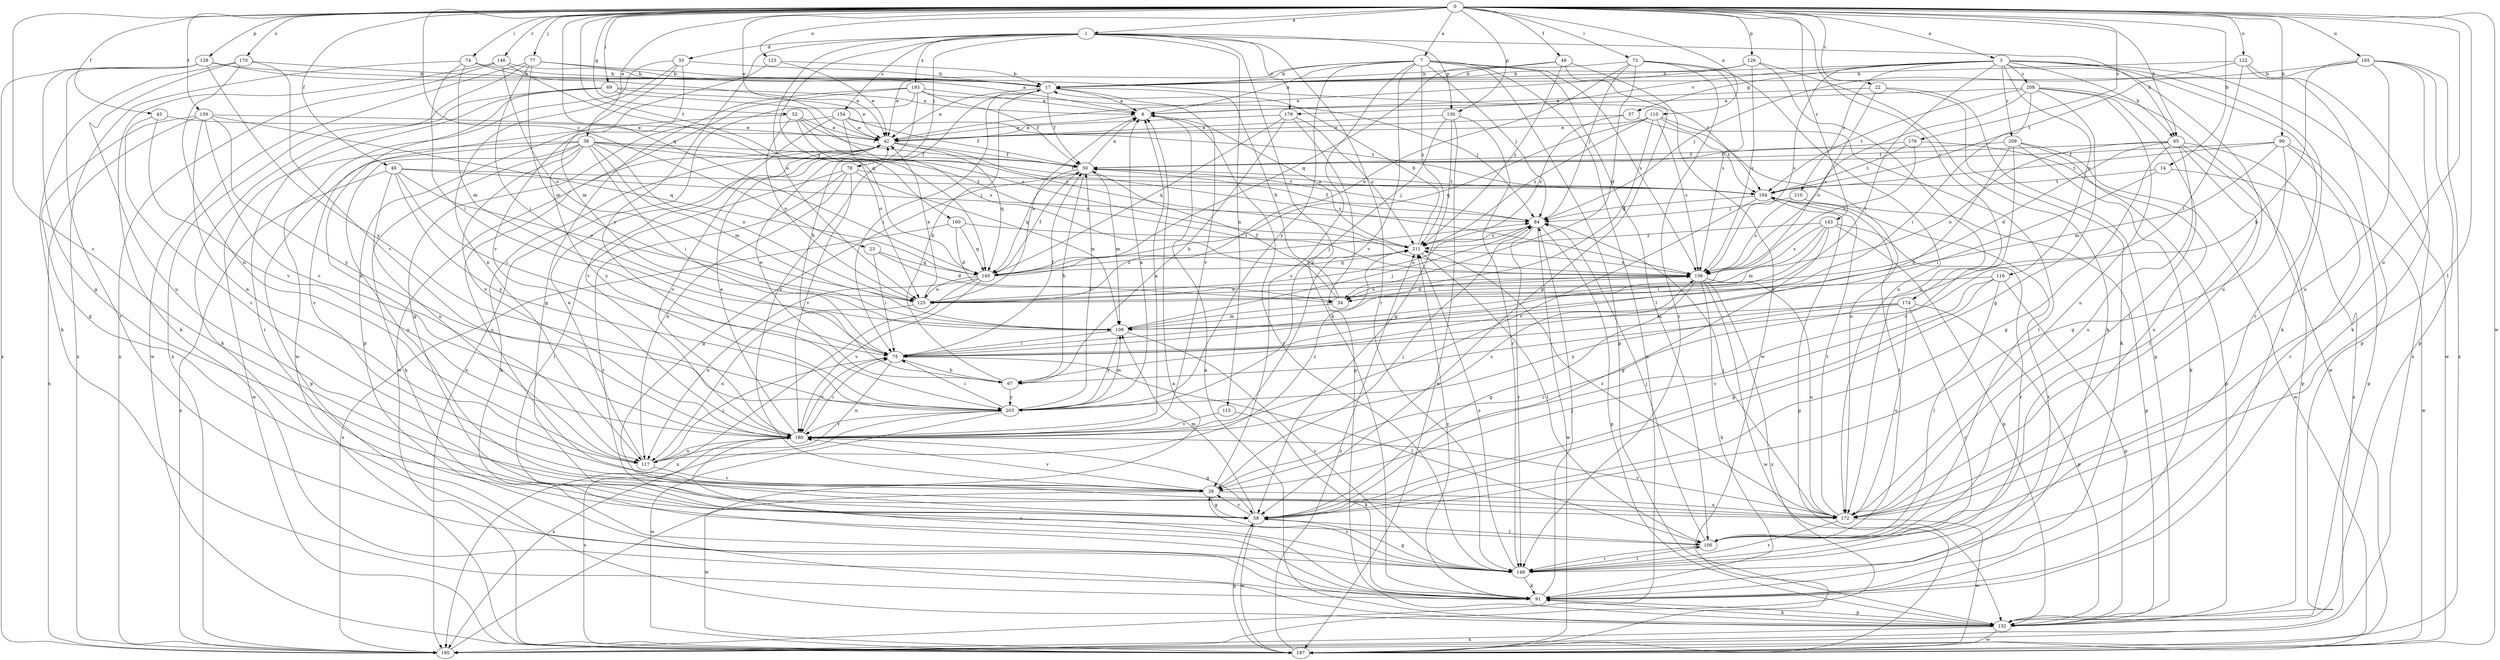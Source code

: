 strict digraph  {
0;
1;
3;
7;
8;
14;
17;
22;
23;
26;
33;
34;
38;
42;
43;
48;
49;
50;
52;
57;
58;
65;
67;
69;
72;
74;
75;
77;
78;
84;
90;
91;
100;
108;
110;
115;
116;
117;
122;
123;
125;
126;
129;
130;
132;
140;
143;
146;
148;
154;
156;
159;
160;
164;
165;
170;
172;
174;
176;
179;
180;
187;
193;
195;
203;
208;
209;
210;
211;
0 -> 1  [label=a];
0 -> 3  [label=a];
0 -> 7  [label=a];
0 -> 14  [label=b];
0 -> 22  [label=c];
0 -> 23  [label=c];
0 -> 26  [label=c];
0 -> 38  [label=e];
0 -> 42  [label=e];
0 -> 43  [label=f];
0 -> 48  [label=f];
0 -> 49  [label=f];
0 -> 52  [label=g];
0 -> 65  [label=h];
0 -> 69  [label=i];
0 -> 72  [label=i];
0 -> 74  [label=i];
0 -> 77  [label=j];
0 -> 90  [label=k];
0 -> 100  [label=l];
0 -> 110  [label=n];
0 -> 122  [label=o];
0 -> 123  [label=o];
0 -> 126  [label=p];
0 -> 129  [label=p];
0 -> 130  [label=p];
0 -> 140  [label=q];
0 -> 143  [label=r];
0 -> 146  [label=r];
0 -> 159  [label=t];
0 -> 160  [label=t];
0 -> 165  [label=u];
0 -> 170  [label=u];
0 -> 172  [label=u];
0 -> 174  [label=v];
0 -> 176  [label=v];
0 -> 187  [label=w];
1 -> 33  [label=d];
1 -> 65  [label=h];
1 -> 78  [label=j];
1 -> 91  [label=k];
1 -> 115  [label=n];
1 -> 125  [label=o];
1 -> 130  [label=p];
1 -> 140  [label=q];
1 -> 148  [label=r];
1 -> 154  [label=s];
1 -> 179  [label=v];
1 -> 193  [label=x];
1 -> 203  [label=y];
3 -> 17  [label=b];
3 -> 57  [label=g];
3 -> 65  [label=h];
3 -> 75  [label=i];
3 -> 91  [label=k];
3 -> 116  [label=n];
3 -> 148  [label=r];
3 -> 156  [label=s];
3 -> 172  [label=u];
3 -> 179  [label=v];
3 -> 187  [label=w];
3 -> 208  [label=z];
3 -> 209  [label=z];
3 -> 210  [label=z];
7 -> 8  [label=a];
7 -> 17  [label=b];
7 -> 26  [label=c];
7 -> 42  [label=e];
7 -> 84  [label=j];
7 -> 100  [label=l];
7 -> 132  [label=p];
7 -> 156  [label=s];
7 -> 180  [label=v];
7 -> 195  [label=x];
7 -> 203  [label=y];
7 -> 211  [label=z];
8 -> 42  [label=e];
8 -> 148  [label=r];
14 -> 75  [label=i];
14 -> 164  [label=t];
14 -> 187  [label=w];
17 -> 8  [label=a];
17 -> 26  [label=c];
17 -> 42  [label=e];
17 -> 50  [label=f];
17 -> 75  [label=i];
17 -> 180  [label=v];
22 -> 8  [label=a];
22 -> 91  [label=k];
22 -> 125  [label=o];
22 -> 132  [label=p];
23 -> 34  [label=d];
23 -> 75  [label=i];
23 -> 140  [label=q];
26 -> 58  [label=g];
26 -> 84  [label=j];
26 -> 172  [label=u];
26 -> 180  [label=v];
26 -> 187  [label=w];
33 -> 17  [label=b];
33 -> 117  [label=n];
33 -> 132  [label=p];
33 -> 180  [label=v];
33 -> 187  [label=w];
34 -> 17  [label=b];
34 -> 50  [label=f];
34 -> 108  [label=m];
38 -> 50  [label=f];
38 -> 75  [label=i];
38 -> 91  [label=k];
38 -> 108  [label=m];
38 -> 125  [label=o];
38 -> 132  [label=p];
38 -> 156  [label=s];
38 -> 164  [label=t];
38 -> 172  [label=u];
38 -> 180  [label=v];
38 -> 187  [label=w];
38 -> 203  [label=y];
42 -> 50  [label=f];
42 -> 91  [label=k];
42 -> 140  [label=q];
42 -> 156  [label=s];
42 -> 172  [label=u];
42 -> 180  [label=v];
43 -> 26  [label=c];
43 -> 42  [label=e];
43 -> 180  [label=v];
48 -> 17  [label=b];
48 -> 58  [label=g];
48 -> 140  [label=q];
48 -> 187  [label=w];
48 -> 211  [label=z];
49 -> 75  [label=i];
49 -> 84  [label=j];
49 -> 117  [label=n];
49 -> 125  [label=o];
49 -> 164  [label=t];
49 -> 195  [label=x];
49 -> 203  [label=y];
50 -> 8  [label=a];
50 -> 58  [label=g];
50 -> 67  [label=h];
50 -> 84  [label=j];
50 -> 108  [label=m];
50 -> 140  [label=q];
50 -> 164  [label=t];
52 -> 26  [label=c];
52 -> 42  [label=e];
52 -> 50  [label=f];
52 -> 125  [label=o];
52 -> 156  [label=s];
52 -> 211  [label=z];
57 -> 42  [label=e];
57 -> 164  [label=t];
57 -> 211  [label=z];
58 -> 26  [label=c];
58 -> 100  [label=l];
58 -> 108  [label=m];
58 -> 187  [label=w];
65 -> 34  [label=d];
65 -> 50  [label=f];
65 -> 58  [label=g];
65 -> 100  [label=l];
65 -> 125  [label=o];
65 -> 132  [label=p];
65 -> 172  [label=u];
65 -> 195  [label=x];
67 -> 17  [label=b];
67 -> 42  [label=e];
67 -> 203  [label=y];
69 -> 8  [label=a];
69 -> 42  [label=e];
69 -> 91  [label=k];
69 -> 117  [label=n];
69 -> 148  [label=r];
69 -> 156  [label=s];
72 -> 17  [label=b];
72 -> 34  [label=d];
72 -> 84  [label=j];
72 -> 125  [label=o];
72 -> 148  [label=r];
72 -> 156  [label=s];
72 -> 172  [label=u];
74 -> 17  [label=b];
74 -> 42  [label=e];
74 -> 75  [label=i];
74 -> 108  [label=m];
74 -> 195  [label=x];
75 -> 50  [label=f];
75 -> 67  [label=h];
75 -> 100  [label=l];
75 -> 117  [label=n];
75 -> 180  [label=v];
77 -> 17  [label=b];
77 -> 75  [label=i];
77 -> 108  [label=m];
77 -> 164  [label=t];
77 -> 187  [label=w];
77 -> 195  [label=x];
78 -> 100  [label=l];
78 -> 108  [label=m];
78 -> 117  [label=n];
78 -> 148  [label=r];
78 -> 164  [label=t];
78 -> 180  [label=v];
84 -> 50  [label=f];
84 -> 125  [label=o];
84 -> 132  [label=p];
84 -> 148  [label=r];
84 -> 187  [label=w];
84 -> 211  [label=z];
90 -> 50  [label=f];
90 -> 58  [label=g];
90 -> 108  [label=m];
90 -> 132  [label=p];
90 -> 148  [label=r];
90 -> 164  [label=t];
91 -> 84  [label=j];
91 -> 132  [label=p];
91 -> 164  [label=t];
91 -> 180  [label=v];
91 -> 211  [label=z];
100 -> 84  [label=j];
100 -> 148  [label=r];
100 -> 164  [label=t];
108 -> 75  [label=i];
108 -> 84  [label=j];
108 -> 148  [label=r];
108 -> 203  [label=y];
110 -> 34  [label=d];
110 -> 42  [label=e];
110 -> 100  [label=l];
110 -> 140  [label=q];
110 -> 156  [label=s];
110 -> 172  [label=u];
110 -> 211  [label=z];
115 -> 91  [label=k];
115 -> 180  [label=v];
116 -> 26  [label=c];
116 -> 34  [label=d];
116 -> 58  [label=g];
116 -> 100  [label=l];
116 -> 132  [label=p];
117 -> 26  [label=c];
117 -> 42  [label=e];
117 -> 75  [label=i];
117 -> 211  [label=z];
122 -> 17  [label=b];
122 -> 75  [label=i];
122 -> 84  [label=j];
122 -> 132  [label=p];
122 -> 195  [label=x];
123 -> 17  [label=b];
123 -> 42  [label=e];
123 -> 108  [label=m];
125 -> 8  [label=a];
125 -> 42  [label=e];
125 -> 117  [label=n];
125 -> 156  [label=s];
126 -> 17  [label=b];
126 -> 42  [label=e];
126 -> 91  [label=k];
126 -> 156  [label=s];
126 -> 172  [label=u];
129 -> 8  [label=a];
129 -> 17  [label=b];
129 -> 58  [label=g];
129 -> 148  [label=r];
129 -> 195  [label=x];
129 -> 203  [label=y];
130 -> 42  [label=e];
130 -> 58  [label=g];
130 -> 148  [label=r];
130 -> 187  [label=w];
130 -> 203  [label=y];
132 -> 8  [label=a];
132 -> 91  [label=k];
132 -> 187  [label=w];
132 -> 195  [label=x];
140 -> 50  [label=f];
140 -> 84  [label=j];
140 -> 117  [label=n];
140 -> 125  [label=o];
140 -> 180  [label=v];
140 -> 195  [label=x];
140 -> 211  [label=z];
143 -> 58  [label=g];
143 -> 75  [label=i];
143 -> 108  [label=m];
143 -> 132  [label=p];
143 -> 148  [label=r];
143 -> 156  [label=s];
143 -> 211  [label=z];
146 -> 17  [label=b];
146 -> 91  [label=k];
146 -> 125  [label=o];
146 -> 140  [label=q];
146 -> 195  [label=x];
148 -> 26  [label=c];
148 -> 58  [label=g];
148 -> 91  [label=k];
148 -> 100  [label=l];
148 -> 211  [label=z];
154 -> 42  [label=e];
154 -> 50  [label=f];
154 -> 58  [label=g];
154 -> 125  [label=o];
154 -> 164  [label=t];
154 -> 180  [label=v];
156 -> 34  [label=d];
156 -> 58  [label=g];
156 -> 91  [label=k];
156 -> 125  [label=o];
156 -> 172  [label=u];
156 -> 187  [label=w];
156 -> 195  [label=x];
159 -> 42  [label=e];
159 -> 58  [label=g];
159 -> 117  [label=n];
159 -> 140  [label=q];
159 -> 180  [label=v];
159 -> 195  [label=x];
159 -> 203  [label=y];
160 -> 34  [label=d];
160 -> 140  [label=q];
160 -> 195  [label=x];
160 -> 211  [label=z];
164 -> 84  [label=j];
164 -> 132  [label=p];
164 -> 180  [label=v];
165 -> 17  [label=b];
165 -> 67  [label=h];
165 -> 91  [label=k];
165 -> 132  [label=p];
165 -> 164  [label=t];
165 -> 172  [label=u];
165 -> 195  [label=x];
170 -> 17  [label=b];
170 -> 91  [label=k];
170 -> 117  [label=n];
170 -> 172  [label=u];
170 -> 180  [label=v];
172 -> 84  [label=j];
172 -> 148  [label=r];
172 -> 164  [label=t];
172 -> 180  [label=v];
172 -> 187  [label=w];
172 -> 211  [label=z];
174 -> 26  [label=c];
174 -> 108  [label=m];
174 -> 132  [label=p];
174 -> 148  [label=r];
174 -> 172  [label=u];
174 -> 203  [label=y];
176 -> 50  [label=f];
176 -> 156  [label=s];
176 -> 164  [label=t];
176 -> 172  [label=u];
179 -> 42  [label=e];
179 -> 67  [label=h];
179 -> 132  [label=p];
179 -> 140  [label=q];
179 -> 211  [label=z];
180 -> 8  [label=a];
180 -> 42  [label=e];
180 -> 58  [label=g];
180 -> 75  [label=i];
180 -> 117  [label=n];
180 -> 156  [label=s];
187 -> 58  [label=g];
187 -> 180  [label=v];
187 -> 211  [label=z];
193 -> 8  [label=a];
193 -> 50  [label=f];
193 -> 58  [label=g];
193 -> 67  [label=h];
193 -> 84  [label=j];
193 -> 187  [label=w];
193 -> 195  [label=x];
195 -> 8  [label=a];
203 -> 8  [label=a];
203 -> 50  [label=f];
203 -> 75  [label=i];
203 -> 108  [label=m];
203 -> 180  [label=v];
203 -> 187  [label=w];
203 -> 195  [label=x];
208 -> 8  [label=a];
208 -> 58  [label=g];
208 -> 75  [label=i];
208 -> 100  [label=l];
208 -> 156  [label=s];
208 -> 164  [label=t];
208 -> 172  [label=u];
208 -> 187  [label=w];
209 -> 26  [label=c];
209 -> 50  [label=f];
209 -> 67  [label=h];
209 -> 91  [label=k];
209 -> 132  [label=p];
209 -> 187  [label=w];
210 -> 84  [label=j];
210 -> 132  [label=p];
210 -> 156  [label=s];
211 -> 8  [label=a];
211 -> 17  [label=b];
211 -> 100  [label=l];
211 -> 140  [label=q];
211 -> 156  [label=s];
}
